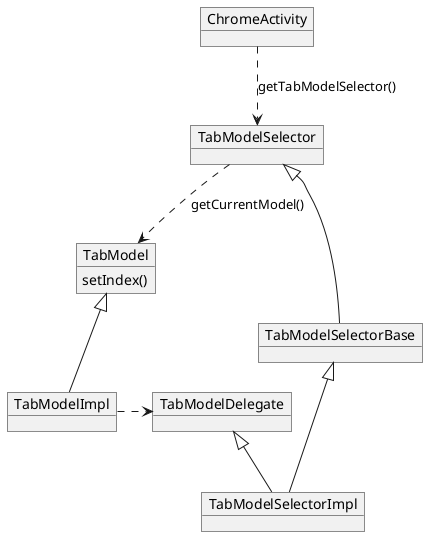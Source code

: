 @startuml

object ChromeActivity
object TabModel {
  setIndex()
}

object TabModelDelegate
object TabModelImpl

object TabModelSelector
object TabModelSelectorBase
object TabModelSelectorImpl

ChromeActivity ..> TabModelSelector : getTabModelSelector()
TabModelSelector ..> TabModel : getCurrentModel()
TabModel <|-- TabModelImpl
TabModelDelegate <|-- TabModelSelectorImpl
TabModelSelectorBase <|-- TabModelSelectorImpl
TabModelSelector <|-- TabModelSelectorBase
TabModelImpl .> TabModelDelegate

@enduml